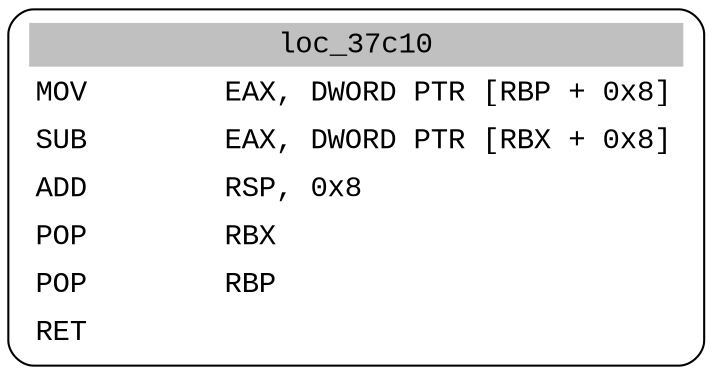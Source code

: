 digraph asm_graph {
1941 [
shape="Mrecord" fontname="Courier New"label =<<table border="0" cellborder="0" cellpadding="3"><tr><td align="center" colspan="2" bgcolor="grey">loc_37c10</td></tr><tr><td align="left">MOV        EAX, DWORD PTR [RBP + 0x8]</td></tr><tr><td align="left">SUB        EAX, DWORD PTR [RBX + 0x8]</td></tr><tr><td align="left">ADD        RSP, 0x8</td></tr><tr><td align="left">POP        RBX</td></tr><tr><td align="left">POP        RBP</td></tr><tr><td align="left">RET        </td></tr></table>> ];
}